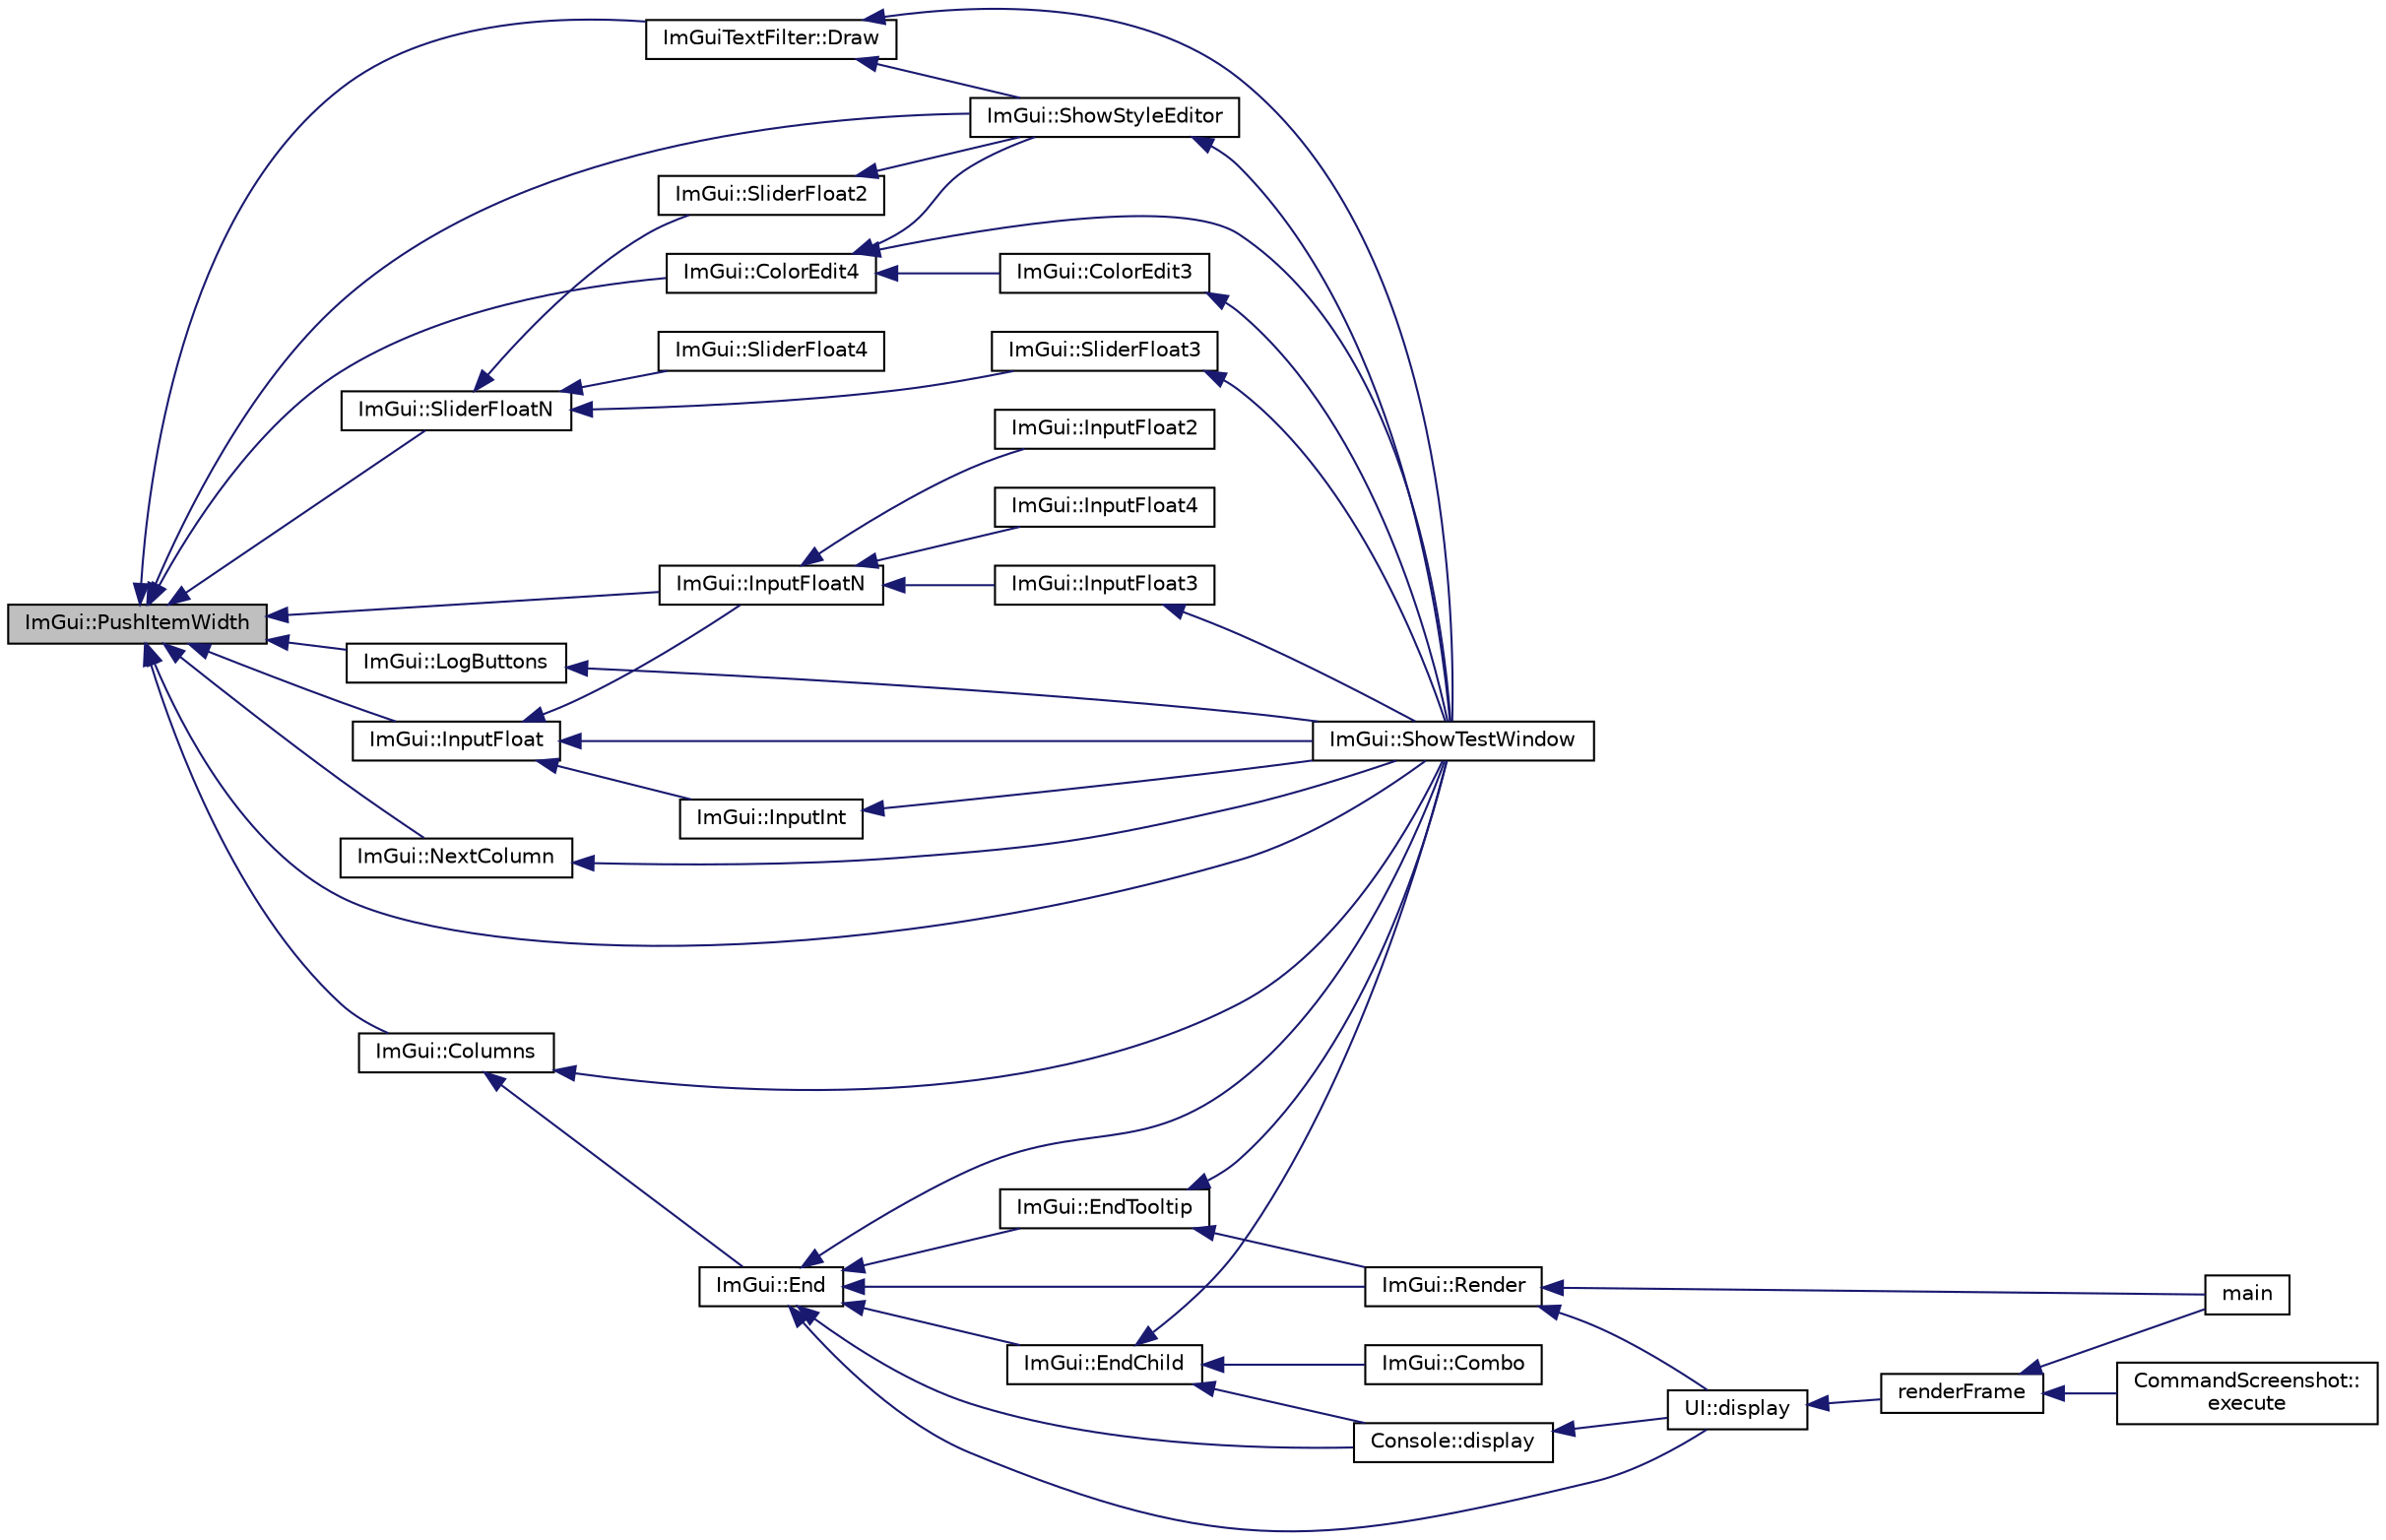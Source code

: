 digraph "ImGui::PushItemWidth"
{
 // INTERACTIVE_SVG=YES
  edge [fontname="Helvetica",fontsize="10",labelfontname="Helvetica",labelfontsize="10"];
  node [fontname="Helvetica",fontsize="10",shape=record];
  rankdir="LR";
  Node1 [label="ImGui::PushItemWidth",height=0.2,width=0.4,color="black", fillcolor="grey75", style="filled" fontcolor="black"];
  Node1 -> Node2 [dir="back",color="midnightblue",fontsize="10",style="solid",fontname="Helvetica"];
  Node2 [label="ImGuiTextFilter::Draw",height=0.2,width=0.4,color="black", fillcolor="white", style="filled",URL="$struct_im_gui_text_filter.html#a695a80849dd5dd87d115ac2ac77ad711"];
  Node2 -> Node3 [dir="back",color="midnightblue",fontsize="10",style="solid",fontname="Helvetica"];
  Node3 [label="ImGui::ShowStyleEditor",height=0.2,width=0.4,color="black", fillcolor="white", style="filled",URL="$namespace_im_gui.html#ad49282dd3b7128f1c55c365f68bc0246"];
  Node3 -> Node4 [dir="back",color="midnightblue",fontsize="10",style="solid",fontname="Helvetica"];
  Node4 [label="ImGui::ShowTestWindow",height=0.2,width=0.4,color="black", fillcolor="white", style="filled",URL="$namespace_im_gui.html#a0c68c05a17d1f5f25f99213cfa722b8d"];
  Node2 -> Node4 [dir="back",color="midnightblue",fontsize="10",style="solid",fontname="Helvetica"];
  Node1 -> Node5 [dir="back",color="midnightblue",fontsize="10",style="solid",fontname="Helvetica"];
  Node5 [label="ImGui::LogButtons",height=0.2,width=0.4,color="black", fillcolor="white", style="filled",URL="$namespace_im_gui.html#a7bd295da4be19bab98262c76fcaeb4fb"];
  Node5 -> Node4 [dir="back",color="midnightblue",fontsize="10",style="solid",fontname="Helvetica"];
  Node1 -> Node6 [dir="back",color="midnightblue",fontsize="10",style="solid",fontname="Helvetica"];
  Node6 [label="ImGui::SliderFloatN",height=0.2,width=0.4,color="black", fillcolor="white", style="filled",URL="$namespace_im_gui.html#aedc90d902fad009849392580608b9411"];
  Node6 -> Node7 [dir="back",color="midnightblue",fontsize="10",style="solid",fontname="Helvetica"];
  Node7 [label="ImGui::SliderFloat2",height=0.2,width=0.4,color="black", fillcolor="white", style="filled",URL="$namespace_im_gui.html#a936aeaa804e9cf25559e2bce6149f76d"];
  Node7 -> Node3 [dir="back",color="midnightblue",fontsize="10",style="solid",fontname="Helvetica"];
  Node6 -> Node8 [dir="back",color="midnightblue",fontsize="10",style="solid",fontname="Helvetica"];
  Node8 [label="ImGui::SliderFloat3",height=0.2,width=0.4,color="black", fillcolor="white", style="filled",URL="$namespace_im_gui.html#af5b4ec5a2765906d51f975dc761f383d"];
  Node8 -> Node4 [dir="back",color="midnightblue",fontsize="10",style="solid",fontname="Helvetica"];
  Node6 -> Node9 [dir="back",color="midnightblue",fontsize="10",style="solid",fontname="Helvetica"];
  Node9 [label="ImGui::SliderFloat4",height=0.2,width=0.4,color="black", fillcolor="white", style="filled",URL="$namespace_im_gui.html#ada619e9f233a1dc2f3d5e4bfac61eb47"];
  Node1 -> Node10 [dir="back",color="midnightblue",fontsize="10",style="solid",fontname="Helvetica"];
  Node10 [label="ImGui::InputFloat",height=0.2,width=0.4,color="black", fillcolor="white", style="filled",URL="$namespace_im_gui.html#ad49db2dfac5df23b6c3721045a1125f8"];
  Node10 -> Node11 [dir="back",color="midnightblue",fontsize="10",style="solid",fontname="Helvetica"];
  Node11 [label="ImGui::InputInt",height=0.2,width=0.4,color="black", fillcolor="white", style="filled",URL="$namespace_im_gui.html#ab3c2f59198a7a39f80653153167fb9ca"];
  Node11 -> Node4 [dir="back",color="midnightblue",fontsize="10",style="solid",fontname="Helvetica"];
  Node10 -> Node12 [dir="back",color="midnightblue",fontsize="10",style="solid",fontname="Helvetica"];
  Node12 [label="ImGui::InputFloatN",height=0.2,width=0.4,color="black", fillcolor="white", style="filled",URL="$namespace_im_gui.html#afd9a18ddee838f2a9dd3d98451504304"];
  Node12 -> Node13 [dir="back",color="midnightblue",fontsize="10",style="solid",fontname="Helvetica"];
  Node13 [label="ImGui::InputFloat2",height=0.2,width=0.4,color="black", fillcolor="white", style="filled",URL="$namespace_im_gui.html#ab7dfbd62b34d31d169a93e75fe13f9cd"];
  Node12 -> Node14 [dir="back",color="midnightblue",fontsize="10",style="solid",fontname="Helvetica"];
  Node14 [label="ImGui::InputFloat3",height=0.2,width=0.4,color="black", fillcolor="white", style="filled",URL="$namespace_im_gui.html#ae89c31cc78433e0b38b40360dffdec03"];
  Node14 -> Node4 [dir="back",color="midnightblue",fontsize="10",style="solid",fontname="Helvetica"];
  Node12 -> Node15 [dir="back",color="midnightblue",fontsize="10",style="solid",fontname="Helvetica"];
  Node15 [label="ImGui::InputFloat4",height=0.2,width=0.4,color="black", fillcolor="white", style="filled",URL="$namespace_im_gui.html#a8f2abe7ab0369b1eabe755d60faefbcd"];
  Node10 -> Node4 [dir="back",color="midnightblue",fontsize="10",style="solid",fontname="Helvetica"];
  Node1 -> Node12 [dir="back",color="midnightblue",fontsize="10",style="solid",fontname="Helvetica"];
  Node1 -> Node16 [dir="back",color="midnightblue",fontsize="10",style="solid",fontname="Helvetica"];
  Node16 [label="ImGui::ColorEdit4",height=0.2,width=0.4,color="black", fillcolor="white", style="filled",URL="$namespace_im_gui.html#a9d5e29190c1f556244cc089bb2fbe11b"];
  Node16 -> Node17 [dir="back",color="midnightblue",fontsize="10",style="solid",fontname="Helvetica"];
  Node17 [label="ImGui::ColorEdit3",height=0.2,width=0.4,color="black", fillcolor="white", style="filled",URL="$namespace_im_gui.html#a048adf7864d5c10a051cbd0ea3f00f98"];
  Node17 -> Node4 [dir="back",color="midnightblue",fontsize="10",style="solid",fontname="Helvetica"];
  Node16 -> Node3 [dir="back",color="midnightblue",fontsize="10",style="solid",fontname="Helvetica"];
  Node16 -> Node4 [dir="back",color="midnightblue",fontsize="10",style="solid",fontname="Helvetica"];
  Node1 -> Node18 [dir="back",color="midnightblue",fontsize="10",style="solid",fontname="Helvetica"];
  Node18 [label="ImGui::NextColumn",height=0.2,width=0.4,color="black", fillcolor="white", style="filled",URL="$namespace_im_gui.html#a8f97746d6a9d59c8400c26fb7613a2ff"];
  Node18 -> Node4 [dir="back",color="midnightblue",fontsize="10",style="solid",fontname="Helvetica"];
  Node1 -> Node19 [dir="back",color="midnightblue",fontsize="10",style="solid",fontname="Helvetica"];
  Node19 [label="ImGui::Columns",height=0.2,width=0.4,color="black", fillcolor="white", style="filled",URL="$namespace_im_gui.html#a365743895a481f3b5c95494b66c9f440"];
  Node19 -> Node20 [dir="back",color="midnightblue",fontsize="10",style="solid",fontname="Helvetica"];
  Node20 [label="ImGui::End",height=0.2,width=0.4,color="black", fillcolor="white", style="filled",URL="$namespace_im_gui.html#a5479d93794a004c67ceb6d13f37c8254"];
  Node20 -> Node21 [dir="back",color="midnightblue",fontsize="10",style="solid",fontname="Helvetica"];
  Node21 [label="Console::display",height=0.2,width=0.4,color="black", fillcolor="white", style="filled",URL="$class_console.html#aa392bbf2aeecd5e86a4e624bcf9b087a"];
  Node21 -> Node22 [dir="back",color="midnightblue",fontsize="10",style="solid",fontname="Helvetica"];
  Node22 [label="UI::display",height=0.2,width=0.4,color="black", fillcolor="white", style="filled",URL="$class_u_i.html#a12b9189214f668a640c39f27725e0f85"];
  Node22 -> Node23 [dir="back",color="midnightblue",fontsize="10",style="solid",fontname="Helvetica"];
  Node23 [label="renderFrame",height=0.2,width=0.4,color="black", fillcolor="white", style="filled",URL="$main_8cpp.html#a00df6d86f86c2004b5c421980456d3f7"];
  Node23 -> Node24 [dir="back",color="midnightblue",fontsize="10",style="solid",fontname="Helvetica"];
  Node24 [label="CommandScreenshot::\lexecute",height=0.2,width=0.4,color="black", fillcolor="white", style="filled",URL="$class_command_screenshot.html#aea047cbfc0c1bdfc8d72d1633070bbdf"];
  Node23 -> Node25 [dir="back",color="midnightblue",fontsize="10",style="solid",fontname="Helvetica"];
  Node25 [label="main",height=0.2,width=0.4,color="black", fillcolor="white", style="filled",URL="$main_8cpp.html#a0ddf1224851353fc92bfbff6f499fa97"];
  Node20 -> Node26 [dir="back",color="midnightblue",fontsize="10",style="solid",fontname="Helvetica"];
  Node26 [label="ImGui::Render",height=0.2,width=0.4,color="black", fillcolor="white", style="filled",URL="$namespace_im_gui.html#ab51a164f547317c16c441f1599e3946d"];
  Node26 -> Node25 [dir="back",color="midnightblue",fontsize="10",style="solid",fontname="Helvetica"];
  Node26 -> Node22 [dir="back",color="midnightblue",fontsize="10",style="solid",fontname="Helvetica"];
  Node20 -> Node27 [dir="back",color="midnightblue",fontsize="10",style="solid",fontname="Helvetica"];
  Node27 [label="ImGui::EndTooltip",height=0.2,width=0.4,color="black", fillcolor="white", style="filled",URL="$namespace_im_gui.html#ac8d75c160cfdf43d512f773ca133a1c6"];
  Node27 -> Node26 [dir="back",color="midnightblue",fontsize="10",style="solid",fontname="Helvetica"];
  Node27 -> Node4 [dir="back",color="midnightblue",fontsize="10",style="solid",fontname="Helvetica"];
  Node20 -> Node28 [dir="back",color="midnightblue",fontsize="10",style="solid",fontname="Helvetica"];
  Node28 [label="ImGui::EndChild",height=0.2,width=0.4,color="black", fillcolor="white", style="filled",URL="$namespace_im_gui.html#af8de559a88c1442d6df8c1b04c86e997"];
  Node28 -> Node21 [dir="back",color="midnightblue",fontsize="10",style="solid",fontname="Helvetica"];
  Node28 -> Node29 [dir="back",color="midnightblue",fontsize="10",style="solid",fontname="Helvetica"];
  Node29 [label="ImGui::Combo",height=0.2,width=0.4,color="black", fillcolor="white", style="filled",URL="$namespace_im_gui.html#ace18e3ba66d5ce42cfc8cbdc99b34fa8"];
  Node28 -> Node4 [dir="back",color="midnightblue",fontsize="10",style="solid",fontname="Helvetica"];
  Node20 -> Node4 [dir="back",color="midnightblue",fontsize="10",style="solid",fontname="Helvetica"];
  Node20 -> Node22 [dir="back",color="midnightblue",fontsize="10",style="solid",fontname="Helvetica"];
  Node19 -> Node4 [dir="back",color="midnightblue",fontsize="10",style="solid",fontname="Helvetica"];
  Node1 -> Node3 [dir="back",color="midnightblue",fontsize="10",style="solid",fontname="Helvetica"];
  Node1 -> Node4 [dir="back",color="midnightblue",fontsize="10",style="solid",fontname="Helvetica"];
}
